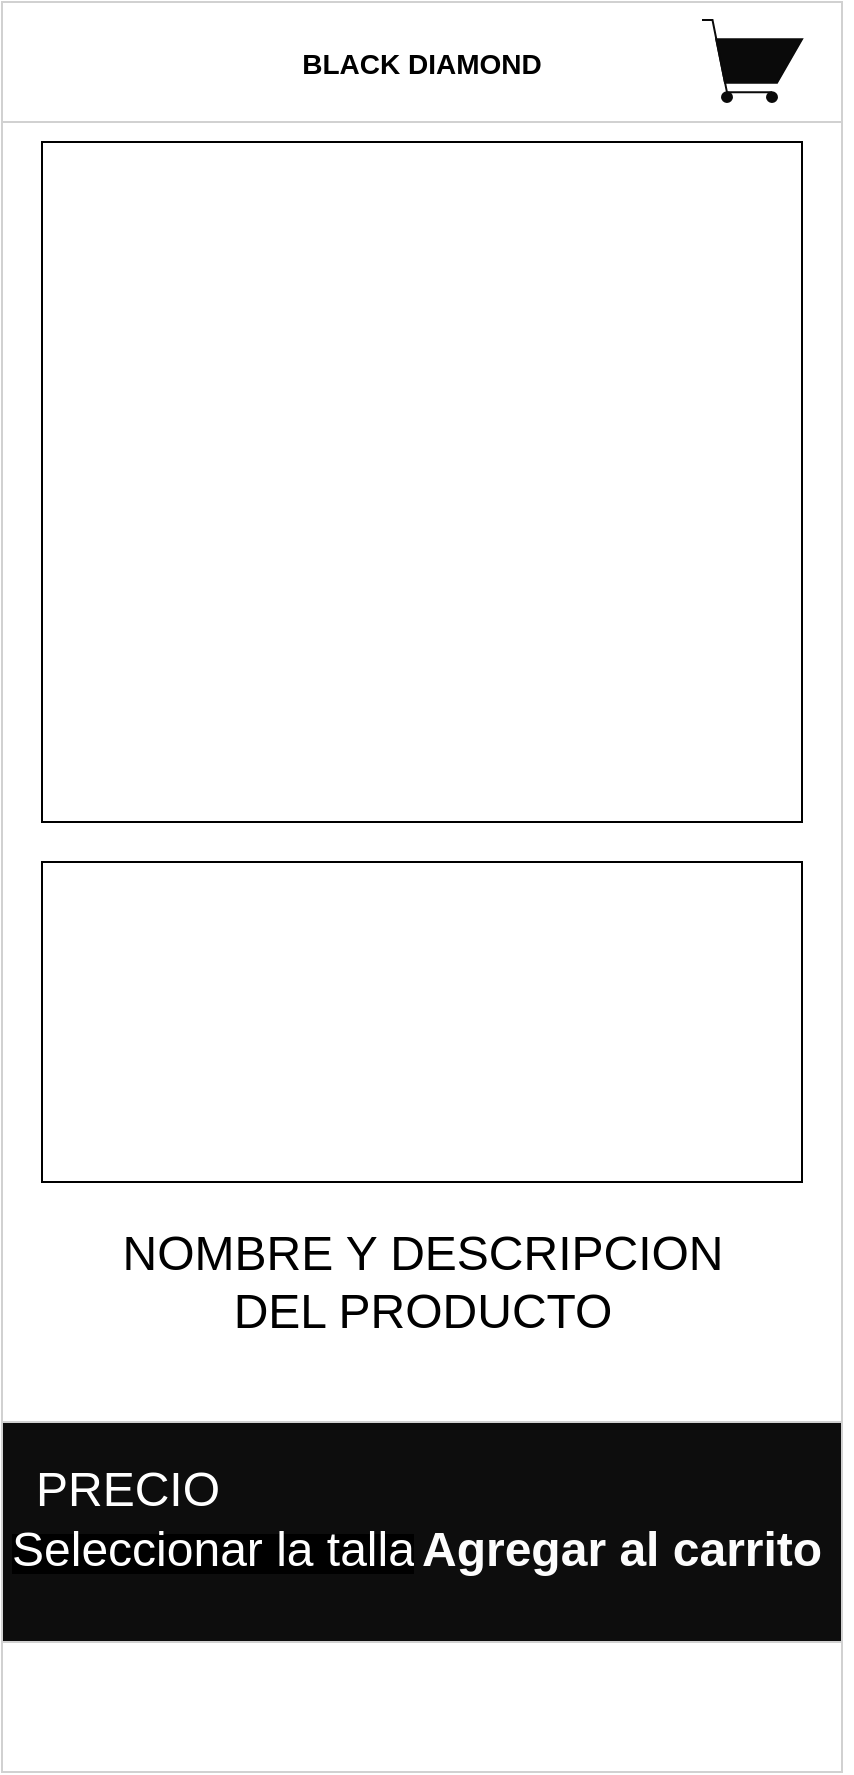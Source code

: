 <mxfile version="18.0.8" type="github">
  <diagram id="SKwebUCb6MB1lfp-s0nT" name="Page-1">
    <mxGraphModel dx="1847" dy="797" grid="1" gridSize="10" guides="1" tooltips="1" connect="1" arrows="1" fold="1" page="1" pageScale="1" pageWidth="827" pageHeight="1169" math="0" shadow="0">
      <root>
        <mxCell id="0" />
        <mxCell id="1" parent="0" />
        <mxCell id="mVdMI3znJ9PLGeQjxBNN-2" value="BLACK DIAMOND" style="swimlane;startSize=60;fontSize=14;strokeColor=#D1D1D1;" vertex="1" parent="1">
          <mxGeometry width="420" height="885" as="geometry">
            <mxRectangle width="130" height="23" as="alternateBounds" />
          </mxGeometry>
        </mxCell>
        <mxCell id="mVdMI3znJ9PLGeQjxBNN-3" value="" style="rounded=0;whiteSpace=wrap;html=1;fontSize=14;fontColor=#FFFFFF;fillColor=#0D0D0D;strokeColor=#D1D1D1;" vertex="1" parent="mVdMI3znJ9PLGeQjxBNN-2">
          <mxGeometry y="710" width="420" height="110" as="geometry" />
        </mxCell>
        <mxCell id="mVdMI3znJ9PLGeQjxBNN-4" value="" style="rounded=0;whiteSpace=wrap;html=1;fontSize=14;fontColor=#FFFFFF;strokeColor=#D1D1D1;fillColor=#FFFFFF;" vertex="1" parent="mVdMI3znJ9PLGeQjxBNN-2">
          <mxGeometry y="60" width="420" height="650" as="geometry" />
        </mxCell>
        <mxCell id="mVdMI3znJ9PLGeQjxBNN-7" value="" style="rounded=0;whiteSpace=wrap;html=1;fontSize=17;" vertex="1" parent="mVdMI3znJ9PLGeQjxBNN-2">
          <mxGeometry x="20" y="70" width="380" height="340" as="geometry" />
        </mxCell>
        <mxCell id="mVdMI3znJ9PLGeQjxBNN-17" value="" style="shape=image;html=1;verticalAlign=top;verticalLabelPosition=bottom;labelBackgroundColor=#ffffff;imageAspect=0;aspect=fixed;image=https://cdn4.iconfinder.com/data/icons/essential-app-2/16/burger-menu-more-panel-128.png;fontSize=29;fontColor=#FCFCFC;strokeColor=#D1D1D1;fillColor=#0D0D0D;" vertex="1" parent="mVdMI3znJ9PLGeQjxBNN-2">
          <mxGeometry x="12" y="20" width="28" height="28" as="geometry" />
        </mxCell>
        <mxCell id="mVdMI3znJ9PLGeQjxBNN-16" value="&lt;font style=&quot;font-size: 24px;&quot; color=&quot;#fcfcfc&quot;&gt;&lt;font face=&quot;sans-serif&quot;&gt;&lt;b&gt;Agregar al carrito&lt;/b&gt;&lt;/font&gt;&lt;/font&gt;" style="text;html=1;strokeColor=none;fillColor=none;spacing=5;spacingTop=-20;whiteSpace=wrap;overflow=hidden;rounded=0;fontSize=14;fontColor=#FFFFFF;" vertex="1" parent="mVdMI3znJ9PLGeQjxBNN-2">
          <mxGeometry x="205" y="770" width="220" height="30" as="geometry" />
        </mxCell>
        <mxCell id="mVdMI3znJ9PLGeQjxBNN-20" value="&lt;font style=&quot;font-size: 18px;&quot;&gt;&lt;span style=&quot;background-color: rgb(0, 0, 0);&quot;&gt;&lt;font style=&quot;font-size: 24px;&quot;&gt;Seleccionar la talla&lt;/font&gt;&lt;/span&gt;&lt;/font&gt;" style="text;html=1;strokeColor=none;fillColor=none;spacing=5;spacingTop=-20;whiteSpace=wrap;overflow=hidden;rounded=0;fontSize=14;fontColor=#FFFFFF;" vertex="1" parent="mVdMI3znJ9PLGeQjxBNN-2">
          <mxGeometry y="770" width="210" height="30" as="geometry" />
        </mxCell>
        <mxCell id="mVdMI3znJ9PLGeQjxBNN-24" value="&lt;font style=&quot;font-size: 24px;&quot;&gt;PRECIO&lt;/font&gt;" style="text;html=1;strokeColor=none;fillColor=none;spacing=5;spacingTop=-20;whiteSpace=wrap;overflow=hidden;rounded=0;fontSize=14;fontColor=#FFFFFF;" vertex="1" parent="mVdMI3znJ9PLGeQjxBNN-2">
          <mxGeometry x="12" y="740" width="210" height="30" as="geometry" />
        </mxCell>
        <mxCell id="mVdMI3znJ9PLGeQjxBNN-26" value="&lt;div&gt;NOMBRE Y DESCRIPCION&lt;/div&gt;&lt;div&gt;DEL PRODUCTO&lt;/div&gt;" style="text;html=1;align=center;verticalAlign=middle;resizable=0;points=[];autosize=1;strokeColor=none;fillColor=none;fontSize=24;fontColor=#000000;" vertex="1" parent="mVdMI3znJ9PLGeQjxBNN-2">
          <mxGeometry x="50" y="610" width="320" height="60" as="geometry" />
        </mxCell>
        <mxCell id="mVdMI3znJ9PLGeQjxBNN-27" value="" style="shape=image;html=1;verticalAlign=top;verticalLabelPosition=bottom;labelBackgroundColor=#ffffff;imageAspect=0;aspect=fixed;image=https://cdn4.iconfinder.com/data/icons/ionicons/512/icon-search-128.png;rounded=0;shadow=0;glass=0;sketch=0;fontFamily=Koulen;fontSource=https%3A%2F%2Ffonts.googleapis.com%2Fcss%3Ffamily%3DKoulen;fontSize=15;strokeColor=#0A0A0A;fillColor=#D3D5F0;" vertex="1" parent="mVdMI3znJ9PLGeQjxBNN-2">
          <mxGeometry x="290" y="9" width="50" height="50" as="geometry" />
        </mxCell>
        <mxCell id="mVdMI3znJ9PLGeQjxBNN-28" value="&lt;span style=&quot;color: rgba(0, 0, 0, 0); font-family: monospace; font-size: 0px; text-align: start; background-color: rgb(248, 249, 250);&quot;&gt;%3CmxGraphModel%3E%3Croot%3E%3CmxCell%20id%3D%220%22%2F%3E%3CmxCell%20id%3D%221%22%20parent%3D%220%22%2F%3E%3CmxCell%20id%3D%222%22%20value%3D%22%22%20style%3D%22shape%3Dimage%3Bhtml%3D1%3BverticalAlign%3Dtop%3BverticalLabelPosition%3Dbottom%3BlabelBackgroundColor%3D%23ffffff%3BimageAspect%3D0%3Baspect%3Dfixed%3Bimage%3Dhttps%3A%2F%2Fcdn4.iconfinder.com%2Fdata%2Ficons%2Fionicons%2F512%2Ficon-search-128.png%3Brounded%3D0%3Bshadow%3D0%3Bglass%3D0%3Bsketch%3D0%3BfontFamily%3DKoulen%3BfontSource%3Dhttps%253A%252F%252Ffonts.googleapis.com%252Fcss%253Ffamily%253DKoulen%3BfontSize%3D15%3BstrokeColor%3D%230A0A0A%3BfillColor%3D%23D3D5F0%3B%22%20vertex%3D%221%22%20parent%3D%221%22%3E%3CmxGeometry%20x%3D%22933%22%20y%3D%2267%22%20width%3D%2230%22%20height%3D%2230%22%20as%3D%22geometry%22%2F%3E%3C%2FmxCell%3E%3C%2Froot%3E%3C%2FmxGraphModel%3E&lt;/span&gt;" style="html=1;verticalLabelPosition=bottom;align=center;labelBackgroundColor=#ffffff;verticalAlign=top;strokeWidth=1;strokeColor=#0A0A0A;shadow=0;dashed=0;shape=mxgraph.ios7.icons.shopping_cart;fontSize=18;fillColor=#0A0A0A;" vertex="1" parent="mVdMI3znJ9PLGeQjxBNN-2">
          <mxGeometry x="350" y="9" width="50" height="41" as="geometry" />
        </mxCell>
        <mxCell id="mVdMI3znJ9PLGeQjxBNN-29" value="" style="rounded=0;whiteSpace=wrap;html=1;fontSize=17;" vertex="1" parent="mVdMI3znJ9PLGeQjxBNN-2">
          <mxGeometry x="20" y="430" width="380" height="160" as="geometry" />
        </mxCell>
      </root>
    </mxGraphModel>
  </diagram>
</mxfile>
